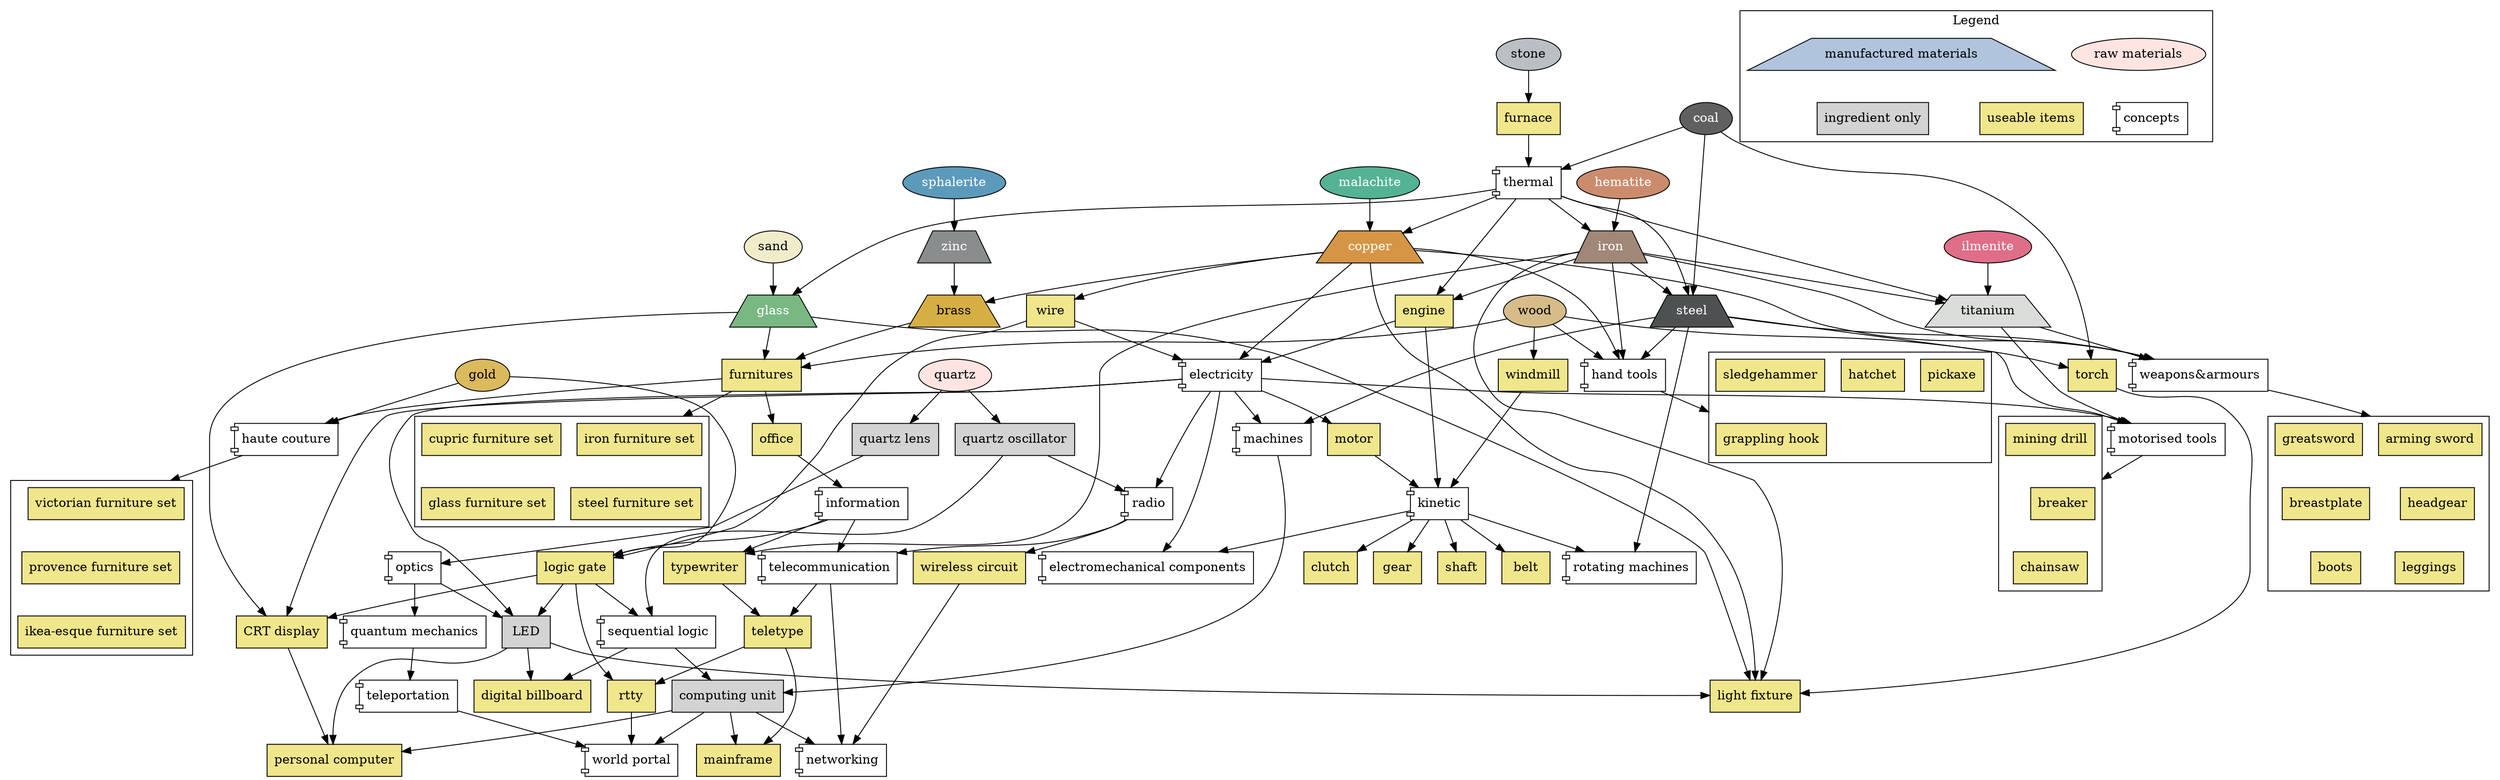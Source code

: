 digraph g {
	concentrate=false
	dpi=192
	{rank=same; copper iron}
     graph [compound=true]
     
	subgraph cluster_legend {
		label=Legend
		"raw materials" [style=filled,fillcolor=mistyrose]
		"manufactured materials" [shape=trapezium,style=filled,fillcolor=lightsteelblue]
		concepts [shape=component]
		"useable items" [shape=box,style=filled,fillcolor=khaki]
		"ingredient only" [shape=box,style=filled]
		{rank=source; "raw materials" "manufactured materials"}
		{rank=same; concepts "useable items" "ingredient only"}
	}
	
	subgraph cluster_weaponarmour {
		"arming sword" [shape=box,style=filled,fillcolor=khaki]
		greatsword [shape=box,style=filled,fillcolor=khaki]
		headgear [shape=box,style=filled,fillcolor=khaki]
		breastplate [shape=box,style=filled,fillcolor=khaki]
		leggings [shape=box,style=filled,fillcolor=khaki]
		boots [shape=box,style=filled,fillcolor=khaki]
		{rank=source; "arming sword" greatsword}
		{rank=same; headgear breastplate}
		{rank=sink; leggings boots}
	}
	subgraph cluster_handtools {
		pickaxe [shape=box,style=filled,fillcolor=khaki]
		hatchet [shape=box,style=filled,fillcolor=khaki]
		sledgehammer [shape=box,style=filled,fillcolor=khaki]
		"grappling hook" [shape=box,style=filled,fillcolor=khaki]
		{rank=source; pickaxe hatchet sledgehammer}
	}
	subgraph cluster_electrictools {
		"mining drill" [shape=box,style=filled,fillcolor=khaki]
		chainsaw [shape=box,style=filled,fillcolor=khaki]
		breaker [shape=box,style=filled,fillcolor=khaki]
		{rank=source; "mining drill"}
		{rank=same; breaker}
		{rank=sink; chainsaw}
	}
	subgraph cluster_hautecouture {
		"victorian furniture set" [shape=box,style=filled,fillcolor=khaki]
		"provence furniture set" [shape=box,style=filled,fillcolor=khaki]
		"ikea-esque furniture set" [shape=box,style=filled,fillcolor=khaki]
		{rank=source; "victorian furniture set"}
		{rank=same; "provence furniture set"}
		{rank=sink; "ikea-esque furniture set"}
	}
	subgraph cluster_furnishings {
		"iron furniture set" [shape=box,style=filled,fillcolor=khaki] // basic
		"steel furniture set" [shape=box,style=filled,fillcolor=khaki] // fancier iron with a tint of diesel-punk
		"glass furniture set" [shape=box,style=filled,fillcolor=khaki]
		"cupric furniture set" [shape=box,style=filled,fillcolor=khaki] // copper-coloured rustic
		{rank=source; "iron furniture set" "cupric furniture set"}
		{rank=sink; "glass furniture set" "steel furniture set"}
	}

	/* raw materials */
	wood [style=filled,fillcolor="#d5bc89"]
	stone [style=filled,fillcolor="#babfc5"]
	coal [style=filled,fillcolor="#606060",fontcolor=white]
	quartz [style=filled,fillcolor=mistyrose]
	sand [style=filled,fillcolor="#f0ecca"]
	
	malachite [style=filled,fillcolor="#54b295",fontcolor=white]
	hematite [style=filled,fillcolor="#cb8c6d",fontcolor=white]
	ilmenite [style=filled,fillcolor="#df6e88",fontcolor=white] // kinda fake colour for playability
	gold [style=filled,fillcolor="#dbba5e"]
	sphalerite [style=filled,fillcolor="#5c9abb",fontcolor=white] // fluoresces lead-oxide yellow

	/* manufactured materials */
	steel [shape=trapezium,style=filled,fillcolor="#4e5152",fontcolor=white]
	iron [shape=trapezium,style=filled,fillcolor="#a08778",fontcolor=white]
	copper [shape=trapezium,style=filled,fillcolor="#d69544",fontcolor=white]
	titanium [shape=trapezium,style=filled,fillcolor="#daddd9"]
	glass [shape=trapezium,style=filled,fillcolor="#79b883",fontcolor=white]
	zinc [shape=trapezium,style=filled,fillcolor="#8a8d8e",fontcolor=white]
	brass [shape=trapezium,style=filled,fillcolor="#d6af44"]
	/* concepts */
	thermal [shape=component]
	electricity [shape=component]
	kinetic [shape=component]
	information [shape=component]
	"sequential logic" [shape=component] // implies electronic memory
	radio [shape=component]
	telecommunication [shape=component]
	teleportation [shape=component]
	optics [shape=component]
	"quantum mechanics" [shape=component]
	networking [shape=component]
	"haute couture" [shape=component]
	"world portal" [shape=component]
	"hand tools" [shape=component] // pickaxe, axe, etc.
	"weapons&armours" [shape=component]
	"motorised tools" [shape=component] // drill, chainsaw, etc.
	machines [shape=component] // electric machines
	"rotating machines" [shape=component] // machines whose main method of operaton is spinning (e.g. macerator, powder mixer, grindstone, gristmill)
	"electromechanical components" [shape=component] // e.g. signal-controlled clutch
	/* useable items */
	furnace [shape=box,style=filled,fillcolor=khaki]
	torch [shape=box,style=filled,fillcolor=khaki]
	"light fixture" [shape=box,style=filled,fillcolor=khaki] // Both lamps and blinkenlight(s)
	furnitures [shape=box,style=filled,fillcolor=khaki]
	office [shape=box,style=filled,fillcolor=khaki]
	"logic gate" [shape=box,style=filled,fillcolor=khaki]
	"wireless circuit" [shape=box,style=filled,fillcolor=khaki]
	wire [shape=box,style=filled,fillcolor=khaki]
	typewriter [shape=box,style=filled,fillcolor=khaki]
	teletype [shape=box,style=filled,fillcolor=khaki]
	rtty [shape=box,style=filled,fillcolor=khaki]
	"digital billboard" [shape=box,style=filled,fillcolor=khaki]
	"CRT display" [shape=box,style=filled,fillcolor=khaki]
	"personal computer" [shape=box,style=filled,fillcolor=khaki] // small computer with single integrated
	mainframe [shape=box,style=filled,fillcolor=khaki] // big computer that can have multiple terminals
	windmill [shape=box,style=filled,fillcolor=khaki]
	engine [shape=box,style=filled,fillcolor=khaki]
	motor [shape=box,style=filled,fillcolor=khaki]
	clutch [shape=box,style=filled,fillcolor=khaki]
	gear [shape=box,style=filled,fillcolor=khaki]
	shaft [shape=box,style=filled,fillcolor=khaki]
	belt [shape=box,style=filled,fillcolor=khaki]
	
	/* ingredient items */
	LED [shape=box,style=filled]
	"computing unit" [shape=box,style=filled] // motherboard+cpu+ram+powersupply combined
	"quartz oscillator" [shape=box,style=filled]
	"quartz lens" [shape=box,style=filled]

	
	stone -> furnace -> thermal
	coal -> thermal
	
	sand -> glass
	thermal -> glass -> furnitures
	
	thermal -> iron
	hematite -> iron
	thermal -> copper
	malachite -> copper
	
	iron -> steel
	coal -> steel
	thermal -> steel
	
	iron -> engine
	copper -> electricity
	thermal -> engine -> electricity
	copper -> wire
	wire -> electricity
	engine -> kinetic
	
	electricity -> machines
	steel -> machines
	
	brass -> furnitures
	wood -> furnitures
	wood -> "hand tools"
	iron -> "hand tools"
	copper -> "hand tools"
	steel -> "hand tools"
	copper -> "weapons&armours"
	iron -> "weapons&armours"
	steel -> "weapons&armours"
	
	thermal -> titanium
	ilmenite -> titanium
	iron -> titanium -> "weapons&armours"
	
	furnitures -> office
	office -> information
	
	electricity -> "motorised tools"
	titanium -> "motorised tools"
	steel -> "motorised tools"

 	wood -> torch
	coal -> torch
	torch -> "light fixture"
	iron -> "light fixture"
	copper -> "light fixture"
	glass -> "light fixture"
	
	information -> typewriter
	information -> "logic gate"
	gold -> "logic gate"
	iron -> typewriter -> teletype
	wire -> "logic gate"
	
	electricity -> radio
	quartz -> "quartz oscillator" -> radio -> "wireless circuit"
	radio -> telecommunication
	information -> telecommunication -> networking
	"wireless circuit" -> networking
	telecommunication -> teletype -> rtty
	"logic gate" -> rtty

	"quartz oscillator" -> "sequential logic"
	"logic gate" -> "sequential logic" -> "computing unit"
	machines -> "computing unit" -> networking
		
	quartz -> "quartz lens" -> optics
	optics -> "quantum mechanics" -> teleportation -> "world portal" /* to not make quartz useless */
	"computing unit" -> "world portal"
	rtty -> "world portal"
	
	electricity -> "CRT display"
	glass -> "CRT display"
	"logic gate" -> "CRT display"
	
	electricity -> LED
	optics -> LED
	"logic gate" -> LED
	
	LED -> "digital billboard"
	"sequential logic" -> "digital billboard"
	LED -> "light fixture"
	
	"computing unit" -> "personal computer"
	"CRT display" -> "personal computer"
	LED -> "personal computer"
	"computing unit" -> mainframe
	teletype -> mainframe
	
	gold -> "haute couture"
	furnitures -> "haute couture"
	furnitures -> "iron furniture set" [lhead=cluster_furnishings]
	"haute couture" -> "victorian furniture set" [lhead=cluster_hautecouture]

	
	"hand tools" -> "grappling hook" [lhead=cluster_handtools]
	"weapons&armours" -> "arming sword" [lhead=cluster_weaponarmour]
	"motorised tools" -> breaker [lhead=cluster_electrictools]

	kinetic -> "rotating machines"
	steel -> "rotating machines"
	
	wood -> windmill -> kinetic
	electricity -> motor -> kinetic
	
	kinetic -> shaft
	kinetic -> gear
	kinetic -> belt
	kinetic -> clutch
	
	electricity -> "electromechanical components"
	kinetic -> "electromechanical components"
	
	copper -> brass
	sphalerite -> zinc -> brass
}
